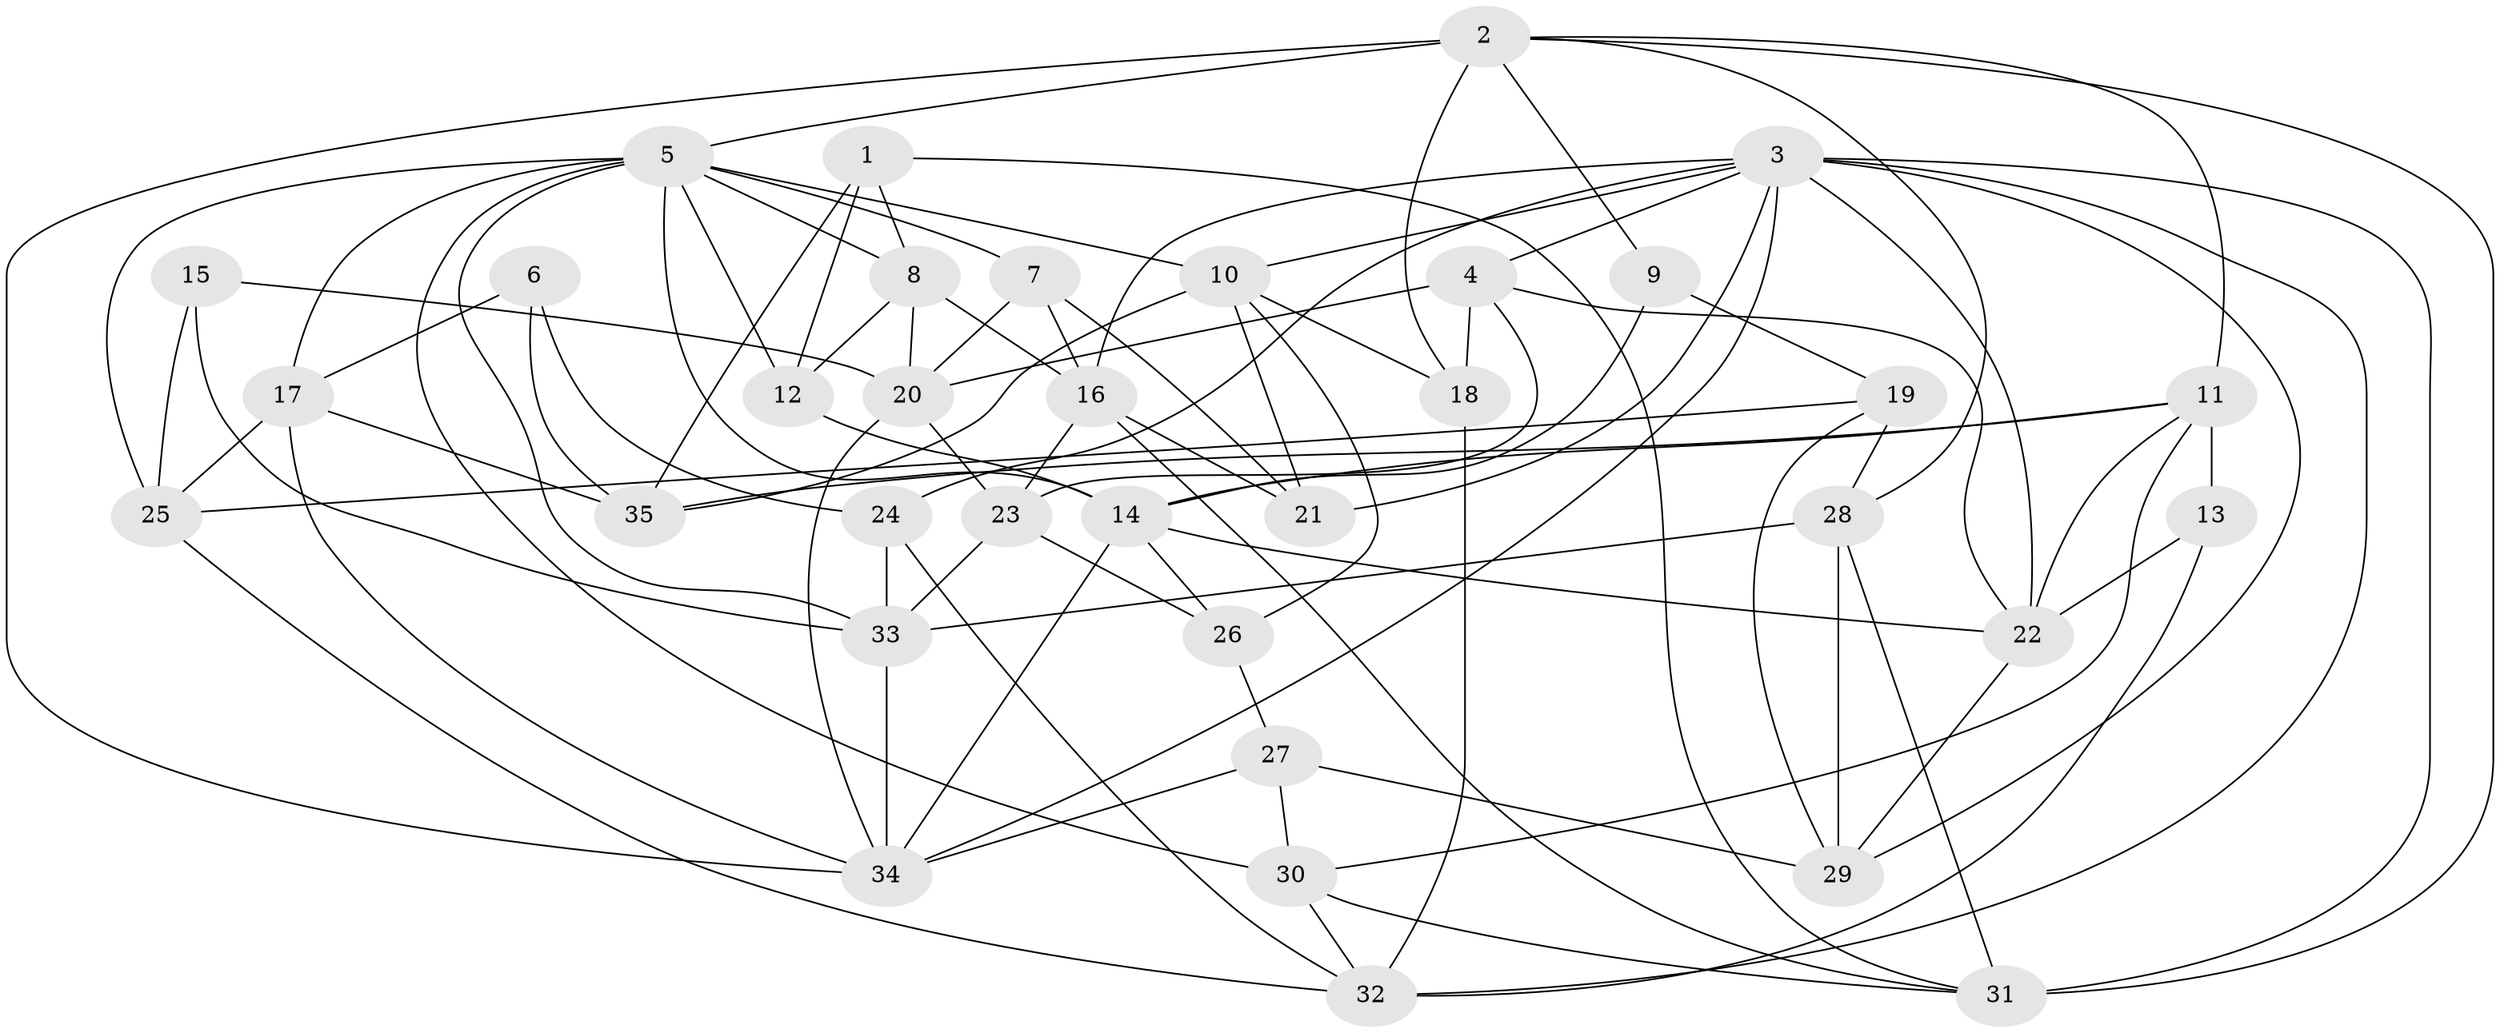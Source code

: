 // original degree distribution, {7: 0.03076923076923077, 3: 0.38461538461538464, 6: 0.06153846153846154, 5: 0.27692307692307694, 4: 0.13846153846153847, 9: 0.015384615384615385, 2: 0.09230769230769231}
// Generated by graph-tools (version 1.1) at 2025/02/03/09/25 03:02:06]
// undirected, 35 vertices, 91 edges
graph export_dot {
graph [start="1"]
  node [color=gray90,style=filled];
  1;
  2;
  3;
  4;
  5;
  6;
  7;
  8;
  9;
  10;
  11;
  12;
  13;
  14;
  15;
  16;
  17;
  18;
  19;
  20;
  21;
  22;
  23;
  24;
  25;
  26;
  27;
  28;
  29;
  30;
  31;
  32;
  33;
  34;
  35;
  1 -- 8 [weight=1.0];
  1 -- 12 [weight=1.0];
  1 -- 31 [weight=1.0];
  1 -- 35 [weight=1.0];
  2 -- 5 [weight=2.0];
  2 -- 9 [weight=1.0];
  2 -- 11 [weight=1.0];
  2 -- 18 [weight=1.0];
  2 -- 28 [weight=1.0];
  2 -- 31 [weight=1.0];
  2 -- 34 [weight=1.0];
  3 -- 4 [weight=1.0];
  3 -- 10 [weight=1.0];
  3 -- 16 [weight=1.0];
  3 -- 21 [weight=1.0];
  3 -- 22 [weight=1.0];
  3 -- 24 [weight=1.0];
  3 -- 29 [weight=1.0];
  3 -- 31 [weight=1.0];
  3 -- 32 [weight=1.0];
  3 -- 34 [weight=1.0];
  4 -- 18 [weight=1.0];
  4 -- 20 [weight=1.0];
  4 -- 22 [weight=1.0];
  4 -- 23 [weight=1.0];
  5 -- 7 [weight=1.0];
  5 -- 8 [weight=1.0];
  5 -- 10 [weight=1.0];
  5 -- 12 [weight=1.0];
  5 -- 14 [weight=1.0];
  5 -- 17 [weight=1.0];
  5 -- 25 [weight=2.0];
  5 -- 30 [weight=1.0];
  5 -- 33 [weight=1.0];
  6 -- 17 [weight=1.0];
  6 -- 24 [weight=1.0];
  6 -- 35 [weight=1.0];
  7 -- 16 [weight=1.0];
  7 -- 20 [weight=2.0];
  7 -- 21 [weight=1.0];
  8 -- 12 [weight=1.0];
  8 -- 16 [weight=1.0];
  8 -- 20 [weight=1.0];
  9 -- 14 [weight=1.0];
  9 -- 19 [weight=1.0];
  10 -- 18 [weight=1.0];
  10 -- 21 [weight=1.0];
  10 -- 26 [weight=1.0];
  10 -- 35 [weight=1.0];
  11 -- 13 [weight=1.0];
  11 -- 14 [weight=1.0];
  11 -- 22 [weight=1.0];
  11 -- 30 [weight=1.0];
  11 -- 35 [weight=1.0];
  12 -- 14 [weight=1.0];
  13 -- 22 [weight=1.0];
  13 -- 32 [weight=1.0];
  14 -- 22 [weight=1.0];
  14 -- 26 [weight=1.0];
  14 -- 34 [weight=1.0];
  15 -- 20 [weight=1.0];
  15 -- 25 [weight=1.0];
  15 -- 33 [weight=2.0];
  16 -- 21 [weight=1.0];
  16 -- 23 [weight=1.0];
  16 -- 31 [weight=1.0];
  17 -- 25 [weight=1.0];
  17 -- 34 [weight=1.0];
  17 -- 35 [weight=1.0];
  18 -- 32 [weight=1.0];
  19 -- 25 [weight=1.0];
  19 -- 28 [weight=1.0];
  19 -- 29 [weight=1.0];
  20 -- 23 [weight=1.0];
  20 -- 34 [weight=1.0];
  22 -- 29 [weight=1.0];
  23 -- 26 [weight=2.0];
  23 -- 33 [weight=1.0];
  24 -- 32 [weight=1.0];
  24 -- 33 [weight=1.0];
  25 -- 32 [weight=1.0];
  26 -- 27 [weight=1.0];
  27 -- 29 [weight=1.0];
  27 -- 30 [weight=1.0];
  27 -- 34 [weight=1.0];
  28 -- 29 [weight=1.0];
  28 -- 31 [weight=1.0];
  28 -- 33 [weight=2.0];
  30 -- 31 [weight=1.0];
  30 -- 32 [weight=1.0];
  33 -- 34 [weight=1.0];
}
